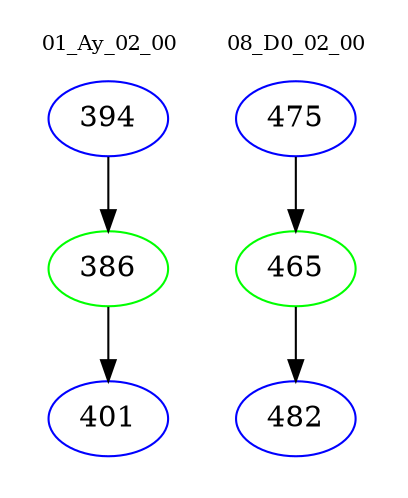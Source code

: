 digraph{
subgraph cluster_0 {
color = white
label = "01_Ay_02_00";
fontsize=10;
T0_394 [label="394", color="blue"]
T0_394 -> T0_386 [color="black"]
T0_386 [label="386", color="green"]
T0_386 -> T0_401 [color="black"]
T0_401 [label="401", color="blue"]
}
subgraph cluster_1 {
color = white
label = "08_D0_02_00";
fontsize=10;
T1_475 [label="475", color="blue"]
T1_475 -> T1_465 [color="black"]
T1_465 [label="465", color="green"]
T1_465 -> T1_482 [color="black"]
T1_482 [label="482", color="blue"]
}
}
